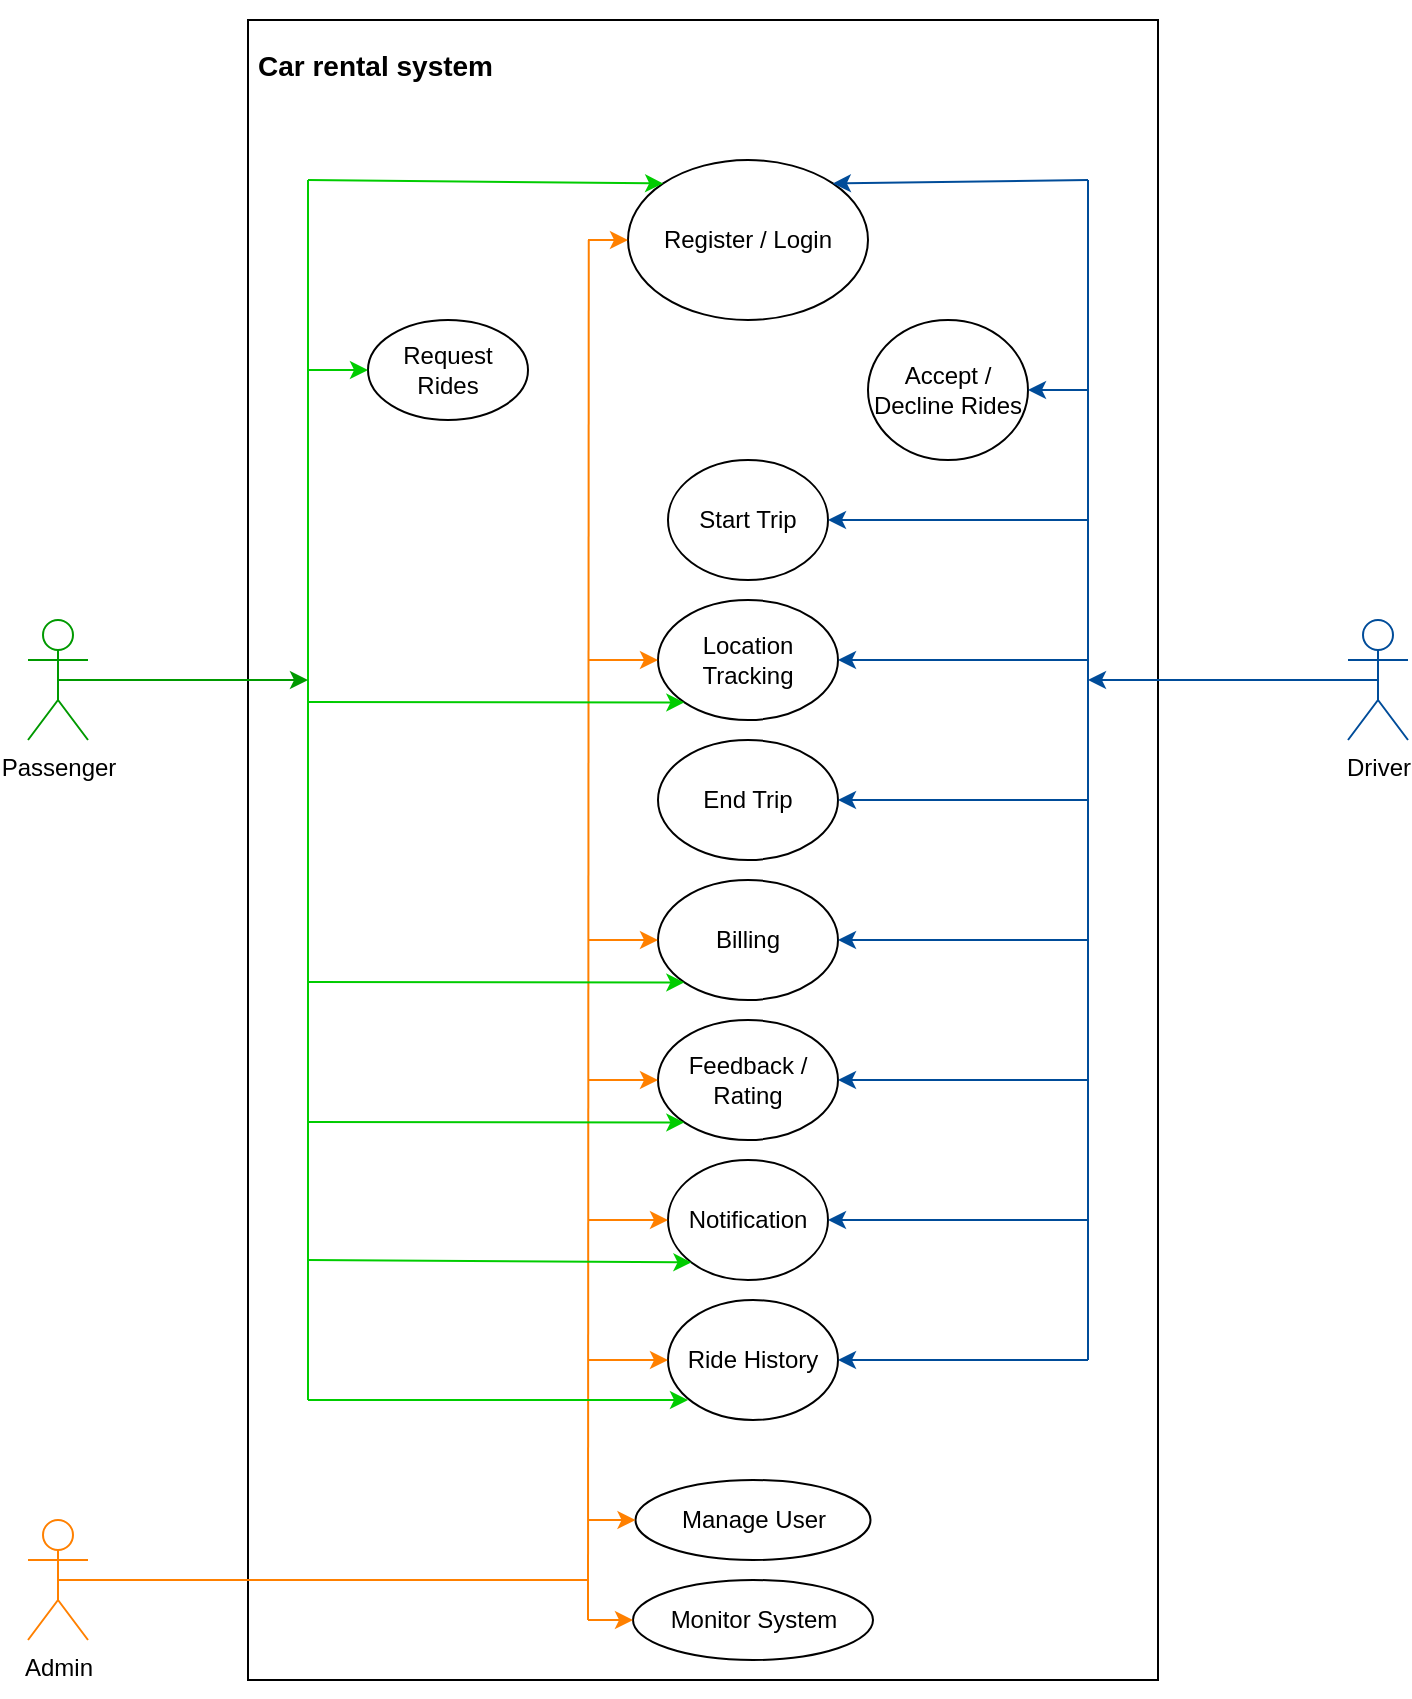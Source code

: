 <mxfile version="23.1.2" type="device">
  <diagram id="Oz-DVc5mxjxMjYex-9EA" name="Page-1">
    <mxGraphModel dx="926" dy="457" grid="1" gridSize="10" guides="1" tooltips="1" connect="1" arrows="1" fold="1" page="1" pageScale="1" pageWidth="850" pageHeight="1100" math="0" shadow="0">
      <root>
        <mxCell id="0" />
        <mxCell id="1" parent="0" />
        <mxCell id="qkL3Egb8Z34TwKV7hk0--2" value="" style="rounded=0;whiteSpace=wrap;html=1;" vertex="1" parent="1">
          <mxGeometry x="190" y="80" width="455" height="830" as="geometry" />
        </mxCell>
        <mxCell id="qkL3Egb8Z34TwKV7hk0--3" value="Register / Login" style="ellipse;whiteSpace=wrap;html=1;" vertex="1" parent="1">
          <mxGeometry x="380" y="150" width="120" height="80" as="geometry" />
        </mxCell>
        <mxCell id="qkL3Egb8Z34TwKV7hk0--4" value="Accept / Decline Rides" style="ellipse;whiteSpace=wrap;html=1;" vertex="1" parent="1">
          <mxGeometry x="500" y="230" width="80" height="70" as="geometry" />
        </mxCell>
        <mxCell id="qkL3Egb8Z34TwKV7hk0--5" value="Request Rides" style="ellipse;whiteSpace=wrap;html=1;" vertex="1" parent="1">
          <mxGeometry x="250" y="230" width="80" height="50" as="geometry" />
        </mxCell>
        <mxCell id="qkL3Egb8Z34TwKV7hk0--6" value="Start Trip" style="ellipse;whiteSpace=wrap;html=1;" vertex="1" parent="1">
          <mxGeometry x="400" y="300" width="80" height="60" as="geometry" />
        </mxCell>
        <mxCell id="qkL3Egb8Z34TwKV7hk0--7" value="Location Tracking" style="ellipse;whiteSpace=wrap;html=1;" vertex="1" parent="1">
          <mxGeometry x="395" y="370" width="90" height="60" as="geometry" />
        </mxCell>
        <mxCell id="qkL3Egb8Z34TwKV7hk0--8" value="End Trip" style="ellipse;whiteSpace=wrap;html=1;" vertex="1" parent="1">
          <mxGeometry x="395" y="440" width="90" height="60" as="geometry" />
        </mxCell>
        <mxCell id="qkL3Egb8Z34TwKV7hk0--9" value="Ride History" style="ellipse;whiteSpace=wrap;html=1;" vertex="1" parent="1">
          <mxGeometry x="400" y="720" width="85" height="60" as="geometry" />
        </mxCell>
        <mxCell id="qkL3Egb8Z34TwKV7hk0--10" value="Manage User" style="ellipse;whiteSpace=wrap;html=1;" vertex="1" parent="1">
          <mxGeometry x="383.75" y="810" width="117.5" height="40" as="geometry" />
        </mxCell>
        <mxCell id="qkL3Egb8Z34TwKV7hk0--11" value="Monitor System" style="ellipse;whiteSpace=wrap;html=1;" vertex="1" parent="1">
          <mxGeometry x="382.5" y="860" width="120" height="40" as="geometry" />
        </mxCell>
        <mxCell id="qkL3Egb8Z34TwKV7hk0--12" value="Billing" style="ellipse;whiteSpace=wrap;html=1;" vertex="1" parent="1">
          <mxGeometry x="395" y="510" width="90" height="60" as="geometry" />
        </mxCell>
        <mxCell id="qkL3Egb8Z34TwKV7hk0--13" value="Notification" style="ellipse;whiteSpace=wrap;html=1;" vertex="1" parent="1">
          <mxGeometry x="400" y="650" width="80" height="60" as="geometry" />
        </mxCell>
        <mxCell id="qkL3Egb8Z34TwKV7hk0--14" value="Feedback / Rating" style="ellipse;whiteSpace=wrap;html=1;" vertex="1" parent="1">
          <mxGeometry x="395" y="580" width="90" height="60" as="geometry" />
        </mxCell>
        <mxCell id="qkL3Egb8Z34TwKV7hk0--15" style="edgeStyle=orthogonalEdgeStyle;rounded=0;orthogonalLoop=1;jettySize=auto;html=1;exitX=0.5;exitY=1;exitDx=0;exitDy=0;" edge="1" parent="1" source="qkL3Egb8Z34TwKV7hk0--2" target="qkL3Egb8Z34TwKV7hk0--2">
          <mxGeometry relative="1" as="geometry" />
        </mxCell>
        <mxCell id="qkL3Egb8Z34TwKV7hk0--16" value="Passenger" style="shape=umlActor;verticalLabelPosition=bottom;verticalAlign=top;html=1;outlineConnect=0;strokeColor=#009900;" vertex="1" parent="1">
          <mxGeometry x="80" y="380" width="30" height="60" as="geometry" />
        </mxCell>
        <mxCell id="qkL3Egb8Z34TwKV7hk0--17" value="Driver" style="shape=umlActor;verticalLabelPosition=bottom;verticalAlign=top;html=1;outlineConnect=0;strokeColor=#004C99;" vertex="1" parent="1">
          <mxGeometry x="740" y="380" width="30" height="60" as="geometry" />
        </mxCell>
        <mxCell id="qkL3Egb8Z34TwKV7hk0--18" value="Admin" style="shape=umlActor;verticalLabelPosition=bottom;verticalAlign=top;html=1;outlineConnect=0;strokeColor=#FF8000;" vertex="1" parent="1">
          <mxGeometry x="80" y="830" width="30" height="60" as="geometry" />
        </mxCell>
        <mxCell id="qkL3Egb8Z34TwKV7hk0--22" value="" style="endArrow=none;html=1;rounded=0;strokeColor=#FF8000;" edge="1" parent="1">
          <mxGeometry width="50" height="50" relative="1" as="geometry">
            <mxPoint x="360" y="880" as="sourcePoint" />
            <mxPoint x="360.38" y="190" as="targetPoint" />
          </mxGeometry>
        </mxCell>
        <mxCell id="qkL3Egb8Z34TwKV7hk0--23" value="" style="endArrow=none;html=1;rounded=0;entryX=0.5;entryY=0.5;entryDx=0;entryDy=0;entryPerimeter=0;strokeColor=#FF8000;" edge="1" parent="1" target="qkL3Egb8Z34TwKV7hk0--18">
          <mxGeometry width="50" height="50" relative="1" as="geometry">
            <mxPoint x="360" y="860" as="sourcePoint" />
            <mxPoint x="460" y="770" as="targetPoint" />
          </mxGeometry>
        </mxCell>
        <mxCell id="qkL3Egb8Z34TwKV7hk0--25" value="" style="endArrow=classic;html=1;rounded=0;entryX=0;entryY=0.5;entryDx=0;entryDy=0;strokeColor=#FF8000;" edge="1" parent="1" target="qkL3Egb8Z34TwKV7hk0--3">
          <mxGeometry width="50" height="50" relative="1" as="geometry">
            <mxPoint x="360" y="190" as="sourcePoint" />
            <mxPoint x="460" y="190" as="targetPoint" />
          </mxGeometry>
        </mxCell>
        <mxCell id="qkL3Egb8Z34TwKV7hk0--27" value="" style="endArrow=classic;html=1;rounded=0;entryX=0;entryY=0.5;entryDx=0;entryDy=0;strokeColor=#FF8000;" edge="1" parent="1" target="qkL3Egb8Z34TwKV7hk0--7">
          <mxGeometry width="50" height="50" relative="1" as="geometry">
            <mxPoint x="360" y="400" as="sourcePoint" />
            <mxPoint x="460" y="420" as="targetPoint" />
          </mxGeometry>
        </mxCell>
        <mxCell id="qkL3Egb8Z34TwKV7hk0--30" value="" style="endArrow=classic;html=1;rounded=0;entryX=0;entryY=0.5;entryDx=0;entryDy=0;strokeColor=#FF8000;" edge="1" parent="1" target="qkL3Egb8Z34TwKV7hk0--12">
          <mxGeometry width="50" height="50" relative="1" as="geometry">
            <mxPoint x="360" y="540" as="sourcePoint" />
            <mxPoint x="460" y="540" as="targetPoint" />
          </mxGeometry>
        </mxCell>
        <mxCell id="qkL3Egb8Z34TwKV7hk0--31" value="" style="endArrow=classic;html=1;rounded=0;entryX=0;entryY=0.5;entryDx=0;entryDy=0;strokeColor=#FF8000;" edge="1" parent="1" target="qkL3Egb8Z34TwKV7hk0--14">
          <mxGeometry width="50" height="50" relative="1" as="geometry">
            <mxPoint x="360" y="610" as="sourcePoint" />
            <mxPoint x="460" y="660" as="targetPoint" />
          </mxGeometry>
        </mxCell>
        <mxCell id="qkL3Egb8Z34TwKV7hk0--32" value="" style="endArrow=classic;html=1;rounded=0;entryX=0;entryY=0.5;entryDx=0;entryDy=0;strokeColor=#FF8000;" edge="1" parent="1" target="qkL3Egb8Z34TwKV7hk0--13">
          <mxGeometry width="50" height="50" relative="1" as="geometry">
            <mxPoint x="360" y="680" as="sourcePoint" />
            <mxPoint x="460" y="660" as="targetPoint" />
          </mxGeometry>
        </mxCell>
        <mxCell id="qkL3Egb8Z34TwKV7hk0--33" value="" style="endArrow=classic;html=1;rounded=0;entryX=0;entryY=0.5;entryDx=0;entryDy=0;strokeColor=#FF8000;" edge="1" parent="1" target="qkL3Egb8Z34TwKV7hk0--9">
          <mxGeometry width="50" height="50" relative="1" as="geometry">
            <mxPoint x="360" y="750" as="sourcePoint" />
            <mxPoint x="460" y="660" as="targetPoint" />
          </mxGeometry>
        </mxCell>
        <mxCell id="qkL3Egb8Z34TwKV7hk0--34" value="" style="endArrow=classic;html=1;rounded=0;entryX=0;entryY=0.5;entryDx=0;entryDy=0;strokeColor=#FF8000;" edge="1" parent="1" target="qkL3Egb8Z34TwKV7hk0--10">
          <mxGeometry width="50" height="50" relative="1" as="geometry">
            <mxPoint x="360" y="830" as="sourcePoint" />
            <mxPoint x="460" y="770" as="targetPoint" />
          </mxGeometry>
        </mxCell>
        <mxCell id="qkL3Egb8Z34TwKV7hk0--36" value="" style="endArrow=none;html=1;rounded=0;strokeColor=#00CC00;" edge="1" parent="1">
          <mxGeometry width="50" height="50" relative="1" as="geometry">
            <mxPoint x="220" y="770" as="sourcePoint" />
            <mxPoint x="220" y="160" as="targetPoint" />
          </mxGeometry>
        </mxCell>
        <mxCell id="qkL3Egb8Z34TwKV7hk0--38" value="" style="endArrow=none;html=1;rounded=0;strokeColor=#004C99;" edge="1" parent="1">
          <mxGeometry width="50" height="50" relative="1" as="geometry">
            <mxPoint x="610" y="750" as="sourcePoint" />
            <mxPoint x="610" y="160" as="targetPoint" />
          </mxGeometry>
        </mxCell>
        <mxCell id="qkL3Egb8Z34TwKV7hk0--39" value="" style="endArrow=classic;html=1;rounded=0;entryX=0;entryY=0;entryDx=0;entryDy=0;strokeColor=#00CC00;" edge="1" parent="1" target="qkL3Egb8Z34TwKV7hk0--3">
          <mxGeometry width="50" height="50" relative="1" as="geometry">
            <mxPoint x="220" y="160" as="sourcePoint" />
            <mxPoint x="640" y="340" as="targetPoint" />
          </mxGeometry>
        </mxCell>
        <mxCell id="qkL3Egb8Z34TwKV7hk0--40" value="" style="endArrow=classic;html=1;rounded=0;entryX=1;entryY=0;entryDx=0;entryDy=0;strokeColor=#004C99;" edge="1" parent="1" target="qkL3Egb8Z34TwKV7hk0--3">
          <mxGeometry width="50" height="50" relative="1" as="geometry">
            <mxPoint x="610" y="160" as="sourcePoint" />
            <mxPoint x="460" y="170" as="targetPoint" />
          </mxGeometry>
        </mxCell>
        <mxCell id="qkL3Egb8Z34TwKV7hk0--41" value="" style="endArrow=classic;html=1;rounded=0;entryX=0;entryY=0.5;entryDx=0;entryDy=0;strokeColor=#00CC00;" edge="1" parent="1" target="qkL3Egb8Z34TwKV7hk0--5">
          <mxGeometry width="50" height="50" relative="1" as="geometry">
            <mxPoint x="220" y="255" as="sourcePoint" />
            <mxPoint x="460" y="240" as="targetPoint" />
          </mxGeometry>
        </mxCell>
        <mxCell id="qkL3Egb8Z34TwKV7hk0--43" value="" style="endArrow=classic;html=1;rounded=0;entryX=0;entryY=1;entryDx=0;entryDy=0;strokeColor=#00CC00;" edge="1" parent="1" target="qkL3Egb8Z34TwKV7hk0--7">
          <mxGeometry width="50" height="50" relative="1" as="geometry">
            <mxPoint x="220" y="421" as="sourcePoint" />
            <mxPoint x="460" y="310" as="targetPoint" />
          </mxGeometry>
        </mxCell>
        <mxCell id="qkL3Egb8Z34TwKV7hk0--45" value="" style="endArrow=classic;html=1;rounded=0;entryX=0;entryY=1;entryDx=0;entryDy=0;strokeColor=#00CC00;" edge="1" parent="1" target="qkL3Egb8Z34TwKV7hk0--12">
          <mxGeometry width="50" height="50" relative="1" as="geometry">
            <mxPoint x="220" y="561" as="sourcePoint" />
            <mxPoint x="460" y="520" as="targetPoint" />
          </mxGeometry>
        </mxCell>
        <mxCell id="qkL3Egb8Z34TwKV7hk0--46" value="" style="endArrow=classic;html=1;rounded=0;entryX=0;entryY=1;entryDx=0;entryDy=0;strokeColor=#00CC00;" edge="1" parent="1" target="qkL3Egb8Z34TwKV7hk0--14">
          <mxGeometry width="50" height="50" relative="1" as="geometry">
            <mxPoint x="220" y="631" as="sourcePoint" />
            <mxPoint x="460" y="650" as="targetPoint" />
          </mxGeometry>
        </mxCell>
        <mxCell id="qkL3Egb8Z34TwKV7hk0--47" value="" style="endArrow=classic;html=1;rounded=0;entryX=0;entryY=1;entryDx=0;entryDy=0;strokeColor=#00CC00;" edge="1" parent="1" target="qkL3Egb8Z34TwKV7hk0--13">
          <mxGeometry width="50" height="50" relative="1" as="geometry">
            <mxPoint x="220" y="700" as="sourcePoint" />
            <mxPoint x="460" y="650" as="targetPoint" />
          </mxGeometry>
        </mxCell>
        <mxCell id="qkL3Egb8Z34TwKV7hk0--48" value="" style="endArrow=classic;html=1;rounded=0;strokeColor=#00CC00;" edge="1" parent="1">
          <mxGeometry width="50" height="50" relative="1" as="geometry">
            <mxPoint x="220" y="770" as="sourcePoint" />
            <mxPoint x="410" y="770" as="targetPoint" />
          </mxGeometry>
        </mxCell>
        <mxCell id="qkL3Egb8Z34TwKV7hk0--49" value="" style="endArrow=classic;html=1;rounded=0;exitX=0.5;exitY=0.5;exitDx=0;exitDy=0;exitPerimeter=0;strokeColor=#009900;" edge="1" parent="1" source="qkL3Egb8Z34TwKV7hk0--16">
          <mxGeometry width="50" height="50" relative="1" as="geometry">
            <mxPoint x="390" y="380" as="sourcePoint" />
            <mxPoint x="220" y="410" as="targetPoint" />
          </mxGeometry>
        </mxCell>
        <mxCell id="qkL3Egb8Z34TwKV7hk0--52" value="" style="endArrow=classic;html=1;rounded=0;entryX=1;entryY=0.5;entryDx=0;entryDy=0;strokeColor=#004C99;" edge="1" parent="1" target="qkL3Egb8Z34TwKV7hk0--4">
          <mxGeometry width="50" height="50" relative="1" as="geometry">
            <mxPoint x="610" y="265" as="sourcePoint" />
            <mxPoint x="440" y="100" as="targetPoint" />
          </mxGeometry>
        </mxCell>
        <mxCell id="qkL3Egb8Z34TwKV7hk0--53" value="" style="endArrow=classic;html=1;rounded=0;entryX=1;entryY=0.5;entryDx=0;entryDy=0;strokeColor=#004C99;" edge="1" parent="1" target="qkL3Egb8Z34TwKV7hk0--6">
          <mxGeometry width="50" height="50" relative="1" as="geometry">
            <mxPoint x="610" y="330" as="sourcePoint" />
            <mxPoint x="440" y="450" as="targetPoint" />
          </mxGeometry>
        </mxCell>
        <mxCell id="qkL3Egb8Z34TwKV7hk0--54" value="" style="endArrow=classic;html=1;rounded=0;entryX=1;entryY=0.5;entryDx=0;entryDy=0;strokeColor=#004C99;" edge="1" parent="1" target="qkL3Egb8Z34TwKV7hk0--7">
          <mxGeometry width="50" height="50" relative="1" as="geometry">
            <mxPoint x="610" y="400" as="sourcePoint" />
            <mxPoint x="440" y="450" as="targetPoint" />
          </mxGeometry>
        </mxCell>
        <mxCell id="qkL3Egb8Z34TwKV7hk0--55" value="" style="endArrow=classic;html=1;rounded=0;entryX=1;entryY=0.5;entryDx=0;entryDy=0;strokeColor=#004C99;" edge="1" parent="1" target="qkL3Egb8Z34TwKV7hk0--8">
          <mxGeometry width="50" height="50" relative="1" as="geometry">
            <mxPoint x="610" y="470" as="sourcePoint" />
            <mxPoint x="530" y="480" as="targetPoint" />
          </mxGeometry>
        </mxCell>
        <mxCell id="qkL3Egb8Z34TwKV7hk0--56" value="" style="endArrow=classic;html=1;rounded=0;entryX=1;entryY=0.5;entryDx=0;entryDy=0;strokeColor=#004C99;" edge="1" parent="1" target="qkL3Egb8Z34TwKV7hk0--12">
          <mxGeometry width="50" height="50" relative="1" as="geometry">
            <mxPoint x="610" y="540" as="sourcePoint" />
            <mxPoint x="530" y="550" as="targetPoint" />
          </mxGeometry>
        </mxCell>
        <mxCell id="qkL3Egb8Z34TwKV7hk0--57" value="" style="endArrow=classic;html=1;rounded=0;entryX=1;entryY=0.5;entryDx=0;entryDy=0;strokeColor=#004C99;" edge="1" parent="1" target="qkL3Egb8Z34TwKV7hk0--14">
          <mxGeometry width="50" height="50" relative="1" as="geometry">
            <mxPoint x="610" y="610" as="sourcePoint" />
            <mxPoint x="530" y="610" as="targetPoint" />
          </mxGeometry>
        </mxCell>
        <mxCell id="qkL3Egb8Z34TwKV7hk0--58" value="" style="endArrow=classic;html=1;rounded=0;entryX=1;entryY=0.5;entryDx=0;entryDy=0;strokeColor=#004C99;" edge="1" parent="1" target="qkL3Egb8Z34TwKV7hk0--13">
          <mxGeometry width="50" height="50" relative="1" as="geometry">
            <mxPoint x="610" y="680" as="sourcePoint" />
            <mxPoint x="530" y="610" as="targetPoint" />
          </mxGeometry>
        </mxCell>
        <mxCell id="qkL3Egb8Z34TwKV7hk0--59" value="" style="endArrow=classic;html=1;rounded=0;entryX=1;entryY=0.5;entryDx=0;entryDy=0;strokeColor=#004C99;" edge="1" parent="1" target="qkL3Egb8Z34TwKV7hk0--9">
          <mxGeometry width="50" height="50" relative="1" as="geometry">
            <mxPoint x="610" y="750" as="sourcePoint" />
            <mxPoint x="530" y="680" as="targetPoint" />
          </mxGeometry>
        </mxCell>
        <mxCell id="qkL3Egb8Z34TwKV7hk0--60" value="" style="endArrow=classic;html=1;rounded=0;exitX=0.5;exitY=0.5;exitDx=0;exitDy=0;exitPerimeter=0;strokeColor=#004C99;" edge="1" parent="1" source="qkL3Egb8Z34TwKV7hk0--17">
          <mxGeometry width="50" height="50" relative="1" as="geometry">
            <mxPoint x="630" y="510" as="sourcePoint" />
            <mxPoint x="610" y="410" as="targetPoint" />
          </mxGeometry>
        </mxCell>
        <mxCell id="qkL3Egb8Z34TwKV7hk0--61" value="" style="endArrow=classic;html=1;rounded=0;entryX=0;entryY=0.5;entryDx=0;entryDy=0;strokeColor=#FF8000;" edge="1" parent="1" target="qkL3Egb8Z34TwKV7hk0--11">
          <mxGeometry width="50" height="50" relative="1" as="geometry">
            <mxPoint x="360" y="880" as="sourcePoint" />
            <mxPoint x="540" y="880" as="targetPoint" />
          </mxGeometry>
        </mxCell>
        <mxCell id="qkL3Egb8Z34TwKV7hk0--63" value="&lt;h1&gt;&lt;font style=&quot;font-size: 14px;&quot;&gt;Car rental system&lt;/font&gt;&lt;/h1&gt;" style="text;html=1;strokeColor=none;fillColor=none;spacing=5;spacingTop=-20;whiteSpace=wrap;overflow=hidden;rounded=0;strokeWidth=0;" vertex="1" parent="1">
          <mxGeometry x="190" y="80" width="140" height="40" as="geometry" />
        </mxCell>
      </root>
    </mxGraphModel>
  </diagram>
</mxfile>
